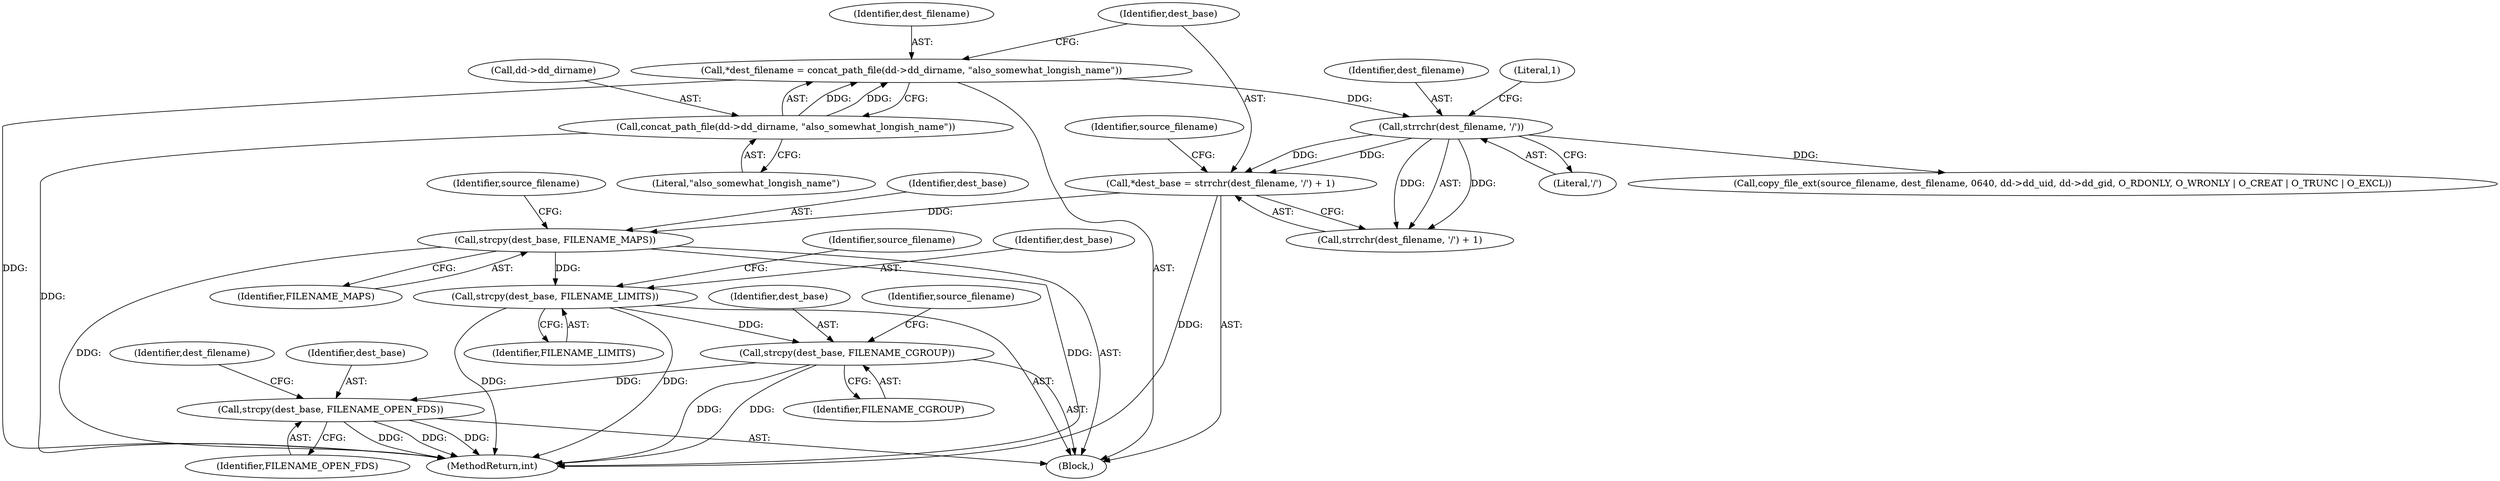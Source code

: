 digraph "0_abrt_80408e9e24a1c10f85fd969e1853e0f192157f92_0@API" {
"1000730" [label="(Call,strcpy(dest_base, FILENAME_CGROUP))"];
"1000704" [label="(Call,strcpy(dest_base, FILENAME_LIMITS))"];
"1000678" [label="(Call,strcpy(dest_base, FILENAME_MAPS))"];
"1000666" [label="(Call,*dest_base = strrchr(dest_filename, '/') + 1)"];
"1000669" [label="(Call,strrchr(dest_filename, '/'))"];
"1000658" [label="(Call,*dest_filename = concat_path_file(dd->dd_dirname, \"also_somewhat_longish_name\"))"];
"1000660" [label="(Call,concat_path_file(dd->dd_dirname, \"also_somewhat_longish_name\"))"];
"1000751" [label="(Call,strcpy(dest_base, FILENAME_OPEN_FDS))"];
"1000670" [label="(Identifier,dest_filename)"];
"1000682" [label="(Identifier,source_filename)"];
"1000678" [label="(Call,strcpy(dest_base, FILENAME_MAPS))"];
"1000730" [label="(Call,strcpy(dest_base, FILENAME_CGROUP))"];
"1000667" [label="(Identifier,dest_base)"];
"1000679" [label="(Identifier,dest_base)"];
"1000664" [label="(Literal,\"also_somewhat_longish_name\")"];
"1000753" [label="(Identifier,FILENAME_OPEN_FDS)"];
"1000671" [label="(Literal,'/')"];
"1000661" [label="(Call,dd->dd_dirname)"];
"1000706" [label="(Identifier,FILENAME_LIMITS)"];
"1000708" [label="(Identifier,source_filename)"];
"1000659" [label="(Identifier,dest_filename)"];
"1000668" [label="(Call,strrchr(dest_filename, '/') + 1)"];
"1000734" [label="(Identifier,source_filename)"];
"1001180" [label="(MethodReturn,int)"];
"1000672" [label="(Literal,1)"];
"1000660" [label="(Call,concat_path_file(dd->dd_dirname, \"also_somewhat_longish_name\"))"];
"1000669" [label="(Call,strrchr(dest_filename, '/'))"];
"1000752" [label="(Identifier,dest_base)"];
"1000658" [label="(Call,*dest_filename = concat_path_file(dd->dd_dirname, \"also_somewhat_longish_name\"))"];
"1000731" [label="(Identifier,dest_base)"];
"1000624" [label="(Block,)"];
"1000755" [label="(Identifier,dest_filename)"];
"1000666" [label="(Call,*dest_base = strrchr(dest_filename, '/') + 1)"];
"1000705" [label="(Identifier,dest_base)"];
"1000675" [label="(Identifier,source_filename)"];
"1000751" [label="(Call,strcpy(dest_base, FILENAME_OPEN_FDS))"];
"1000704" [label="(Call,strcpy(dest_base, FILENAME_LIMITS))"];
"1000680" [label="(Identifier,FILENAME_MAPS)"];
"1000732" [label="(Identifier,FILENAME_CGROUP)"];
"1000681" [label="(Call,copy_file_ext(source_filename, dest_filename, 0640, dd->dd_uid, dd->dd_gid, O_RDONLY, O_WRONLY | O_CREAT | O_TRUNC | O_EXCL))"];
"1000730" -> "1000624"  [label="AST: "];
"1000730" -> "1000732"  [label="CFG: "];
"1000731" -> "1000730"  [label="AST: "];
"1000732" -> "1000730"  [label="AST: "];
"1000734" -> "1000730"  [label="CFG: "];
"1000730" -> "1001180"  [label="DDG: "];
"1000730" -> "1001180"  [label="DDG: "];
"1000704" -> "1000730"  [label="DDG: "];
"1000730" -> "1000751"  [label="DDG: "];
"1000704" -> "1000624"  [label="AST: "];
"1000704" -> "1000706"  [label="CFG: "];
"1000705" -> "1000704"  [label="AST: "];
"1000706" -> "1000704"  [label="AST: "];
"1000708" -> "1000704"  [label="CFG: "];
"1000704" -> "1001180"  [label="DDG: "];
"1000704" -> "1001180"  [label="DDG: "];
"1000678" -> "1000704"  [label="DDG: "];
"1000678" -> "1000624"  [label="AST: "];
"1000678" -> "1000680"  [label="CFG: "];
"1000679" -> "1000678"  [label="AST: "];
"1000680" -> "1000678"  [label="AST: "];
"1000682" -> "1000678"  [label="CFG: "];
"1000678" -> "1001180"  [label="DDG: "];
"1000678" -> "1001180"  [label="DDG: "];
"1000666" -> "1000678"  [label="DDG: "];
"1000666" -> "1000624"  [label="AST: "];
"1000666" -> "1000668"  [label="CFG: "];
"1000667" -> "1000666"  [label="AST: "];
"1000668" -> "1000666"  [label="AST: "];
"1000675" -> "1000666"  [label="CFG: "];
"1000666" -> "1001180"  [label="DDG: "];
"1000669" -> "1000666"  [label="DDG: "];
"1000669" -> "1000666"  [label="DDG: "];
"1000669" -> "1000668"  [label="AST: "];
"1000669" -> "1000671"  [label="CFG: "];
"1000670" -> "1000669"  [label="AST: "];
"1000671" -> "1000669"  [label="AST: "];
"1000672" -> "1000669"  [label="CFG: "];
"1000669" -> "1000668"  [label="DDG: "];
"1000669" -> "1000668"  [label="DDG: "];
"1000658" -> "1000669"  [label="DDG: "];
"1000669" -> "1000681"  [label="DDG: "];
"1000658" -> "1000624"  [label="AST: "];
"1000658" -> "1000660"  [label="CFG: "];
"1000659" -> "1000658"  [label="AST: "];
"1000660" -> "1000658"  [label="AST: "];
"1000667" -> "1000658"  [label="CFG: "];
"1000658" -> "1001180"  [label="DDG: "];
"1000660" -> "1000658"  [label="DDG: "];
"1000660" -> "1000658"  [label="DDG: "];
"1000660" -> "1000664"  [label="CFG: "];
"1000661" -> "1000660"  [label="AST: "];
"1000664" -> "1000660"  [label="AST: "];
"1000660" -> "1001180"  [label="DDG: "];
"1000751" -> "1000624"  [label="AST: "];
"1000751" -> "1000753"  [label="CFG: "];
"1000752" -> "1000751"  [label="AST: "];
"1000753" -> "1000751"  [label="AST: "];
"1000755" -> "1000751"  [label="CFG: "];
"1000751" -> "1001180"  [label="DDG: "];
"1000751" -> "1001180"  [label="DDG: "];
"1000751" -> "1001180"  [label="DDG: "];
}
